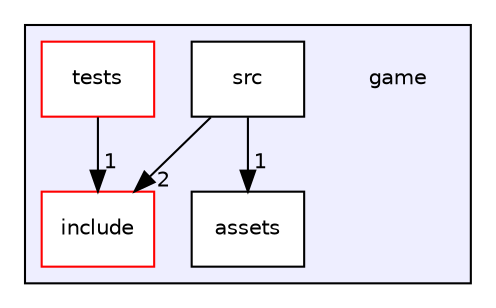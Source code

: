 digraph "game" {
  compound=true
  node [ fontsize="10", fontname="Helvetica"];
  edge [ labelfontsize="10", labelfontname="Helvetica"];
  subgraph clusterdir_37c6514aeece95293041e34c0f2e0784 {
    graph [ bgcolor="#eeeeff", pencolor="black", label="" URL="dir_37c6514aeece95293041e34c0f2e0784.html"];
    dir_37c6514aeece95293041e34c0f2e0784 [shape=plaintext label="game"];
  dir_a043061c37c729829c0ece3bb669aa25 [shape=box label="assets" fillcolor="white" style="filled" URL="dir_a043061c37c729829c0ece3bb669aa25.html"];
  dir_799e54a6419ed2c37fa77fc1f6ae00fe [shape=box label="include" fillcolor="white" style="filled" color="red" URL="dir_799e54a6419ed2c37fa77fc1f6ae00fe.html"];
  dir_fd1fc52505cfa4c86ecd59c02433df11 [shape=box label="src" fillcolor="white" style="filled" URL="dir_fd1fc52505cfa4c86ecd59c02433df11.html"];
  dir_2107a4fbf7a40784500ed808109a1164 [shape=box label="tests" fillcolor="white" style="filled" color="red" URL="dir_2107a4fbf7a40784500ed808109a1164.html"];
  }
  dir_fd1fc52505cfa4c86ecd59c02433df11->dir_799e54a6419ed2c37fa77fc1f6ae00fe [headlabel="2", labeldistance=1.5 headhref="dir_000005_000002.html"];
  dir_fd1fc52505cfa4c86ecd59c02433df11->dir_a043061c37c729829c0ece3bb669aa25 [headlabel="1", labeldistance=1.5 headhref="dir_000005_000001.html"];
  dir_2107a4fbf7a40784500ed808109a1164->dir_799e54a6419ed2c37fa77fc1f6ae00fe [headlabel="1", labeldistance=1.5 headhref="dir_000006_000002.html"];
}
